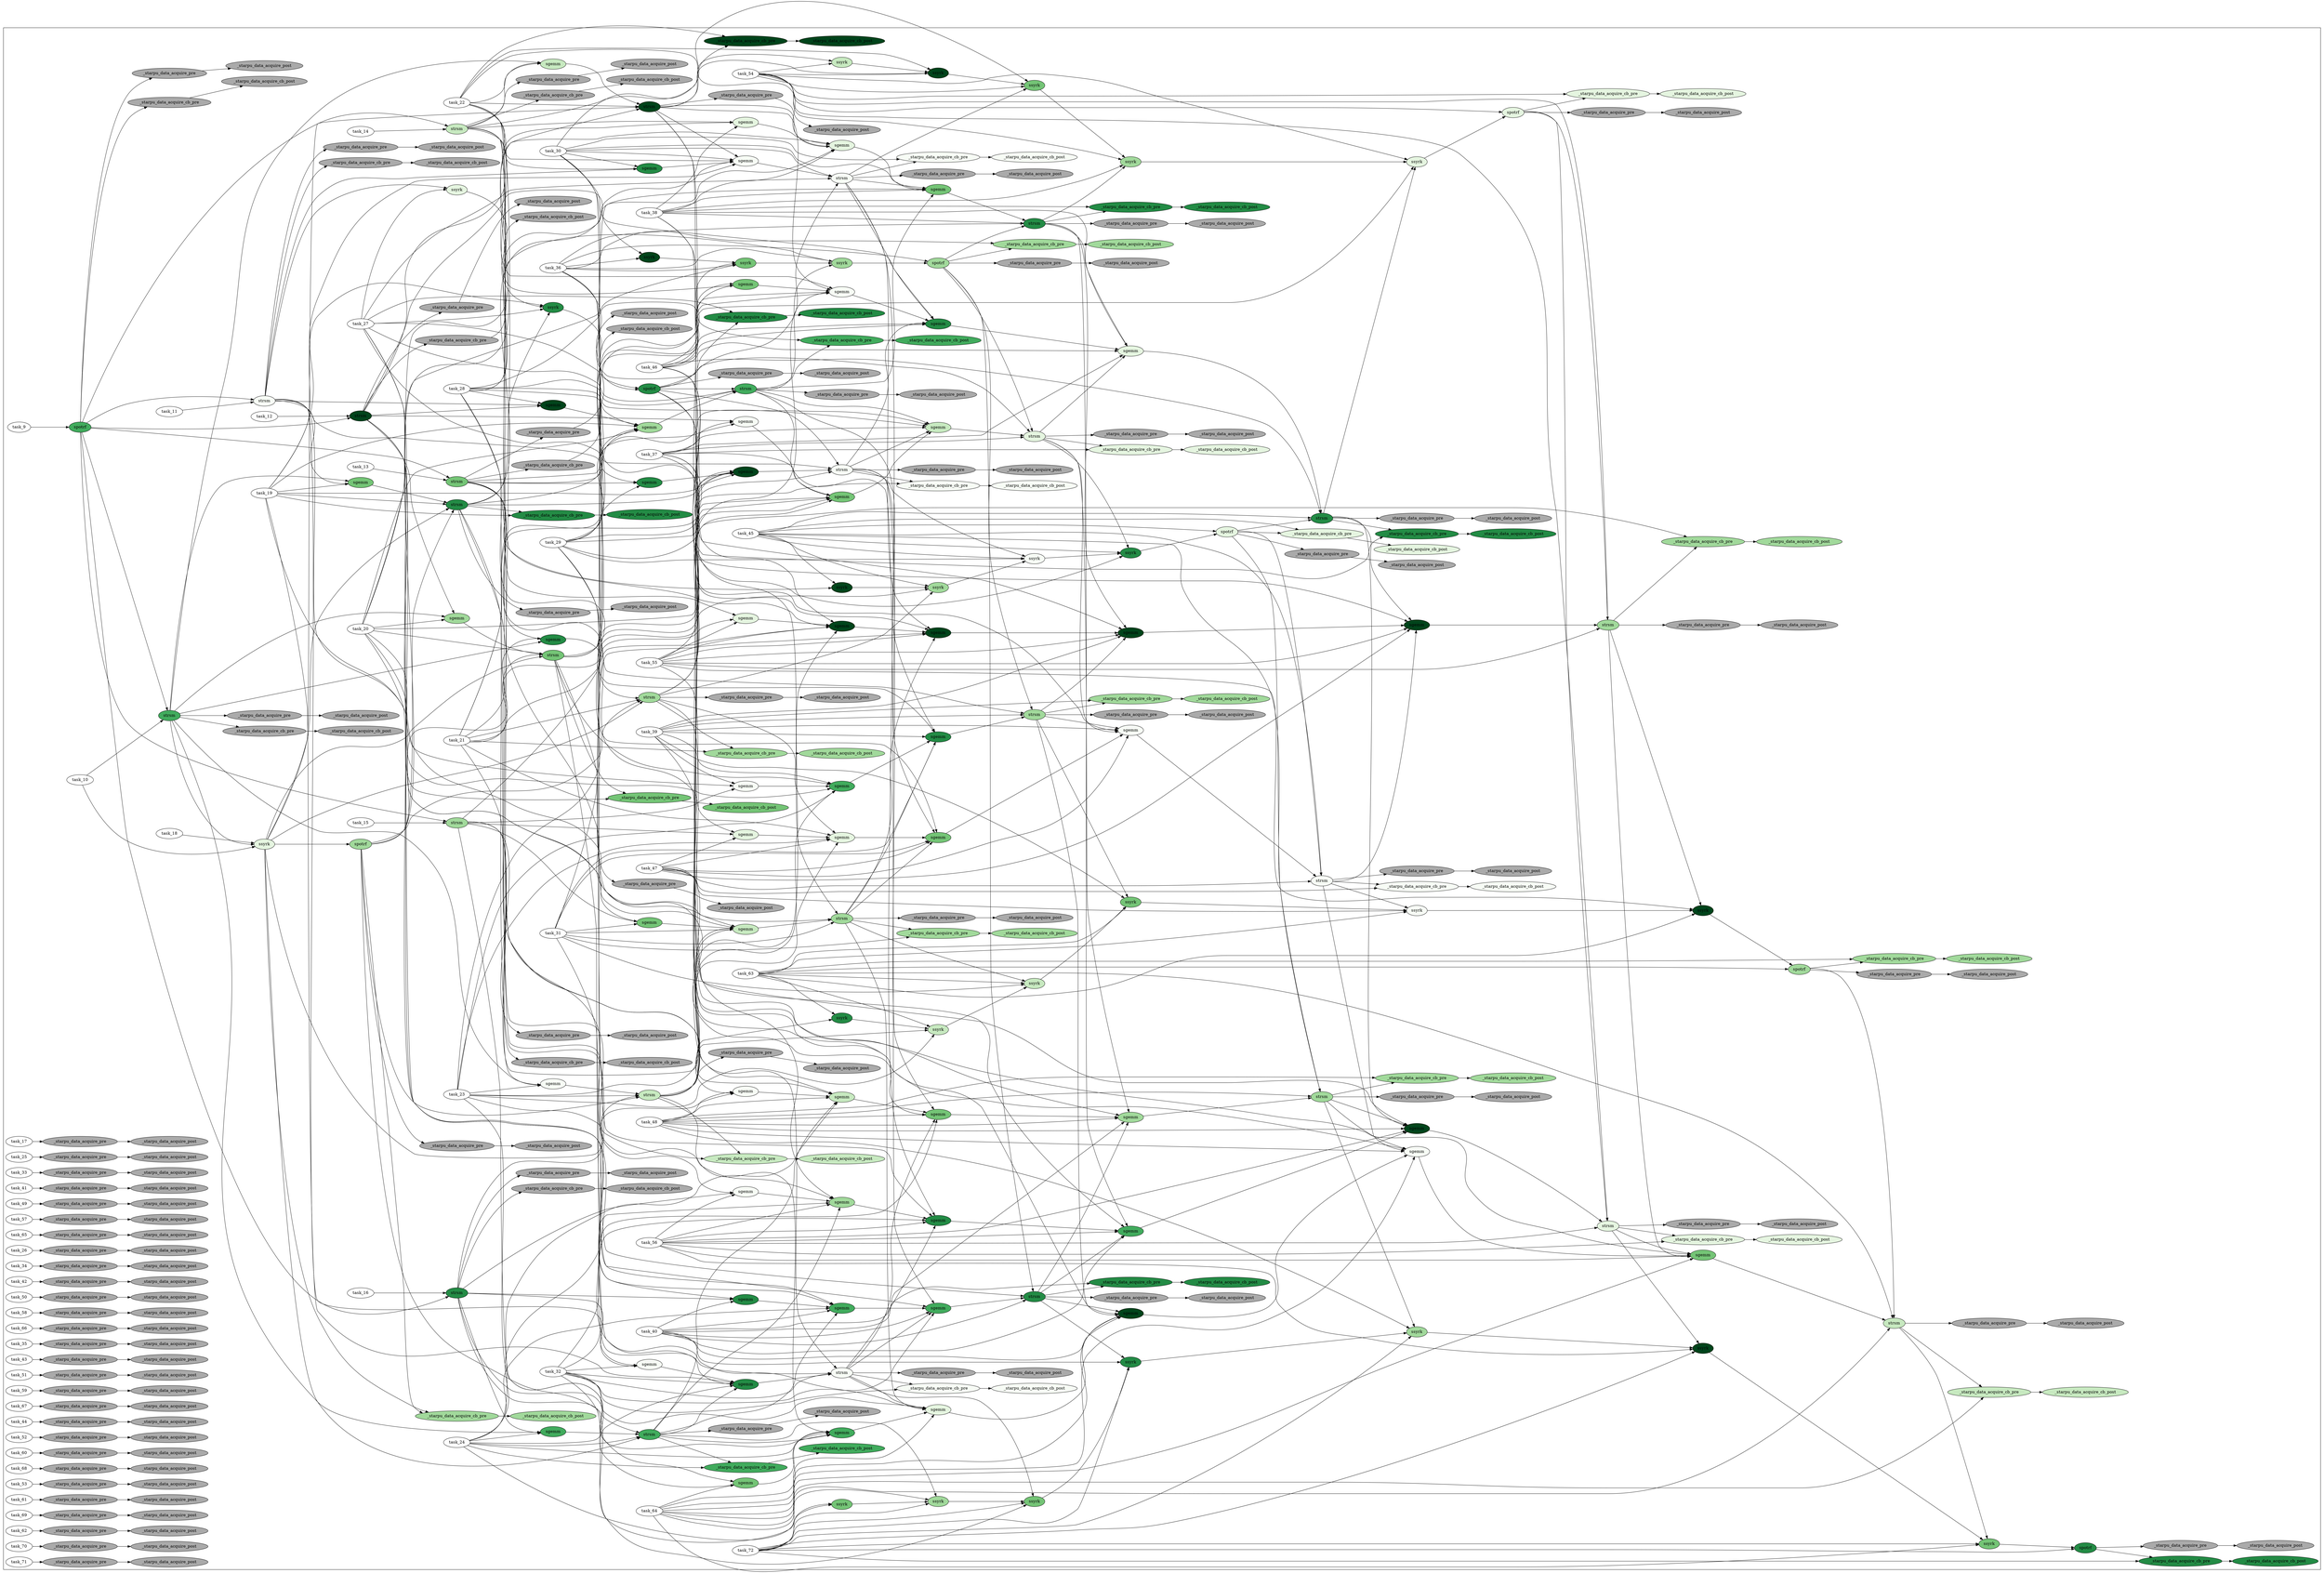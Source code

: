 digraph G {
	color=white
	rankdir=LR;
subgraph cluster_0 {
	color=black;
	 "task_9"->"task_73"
	 "task_73" [ style=filled, label="spotrf", fillcolor="/greens9/6"]
	 "task_73"->"task_74"
	 "task_10"->"task_74"
	 "task_73"->"task_75"
	 "task_11"->"task_75"
	 "task_73"->"task_76"
	 "task_12"->"task_76"
	 "task_73"->"task_77"
	 "task_13"->"task_77"
	 "task_73"->"task_78"
	 "task_14"->"task_78"
	 "task_73"->"task_79"
	 "task_15"->"task_79"
	 "task_73"->"task_80"
	 "task_16"->"task_80"
	 "task_82"->"task_81"
	 "task_73"->"task_82"
	 "task_81" [ style=filled, label="_starpu_data_acquire_cb_post", fillcolor="#aaaaaa"]
	 "task_82" [ style=filled, label="_starpu_data_acquire_cb_pre", fillcolor="#aaaaaa"]
	 "task_74"->"task_83"
	 "task_10"->"task_83"
	 "task_18"->"task_83"
	 "task_75" [ style=filled, label="strsm", fillcolor="/greens9/1"]
	 "task_78" [ style=filled, label="strsm", fillcolor="/greens9/3"]
	 "task_77" [ style=filled, label="strsm", fillcolor="/greens9/5"]
	 "task_76" [ style=filled, label="strsm", fillcolor="/greens9/9"]
	 "task_74" [ style=filled, label="strsm", fillcolor="/greens9/6"]
	 "task_83" [ style=filled, label="ssyrk", fillcolor="/greens9/2"]
	 "task_80" [ style=filled, label="strsm", fillcolor="/greens9/7"]
	 "task_79" [ style=filled, label="strsm", fillcolor="/greens9/4"]
	 "task_74"->"task_84"
	 "task_75"->"task_84"
	 "task_19"->"task_84"
	 "task_74"->"task_85"
	 "task_76"->"task_85"
	 "task_20"->"task_85"
	 "task_74"->"task_86"
	 "task_77"->"task_86"
	 "task_21"->"task_86"
	 "task_74"->"task_87"
	 "task_78"->"task_87"
	 "task_22"->"task_87"
	 "task_74"->"task_88"
	 "task_79"->"task_88"
	 "task_23"->"task_88"
	 "task_74"->"task_89"
	 "task_80"->"task_89"
	 "task_24"->"task_89"
	 "task_91"->"task_90"
	 "task_74"->"task_91"
	 "task_90" [ style=filled, label="_starpu_data_acquire_cb_post", fillcolor="#aaaaaa"]
	 "task_91" [ style=filled, label="_starpu_data_acquire_cb_pre", fillcolor="#aaaaaa"]
	 "task_75"->"task_92"
	 "task_27"->"task_92"
	 "task_75"->"task_93"
	 "task_76"->"task_93"
	 "task_28"->"task_93"
	 "task_75"->"task_94"
	 "task_77"->"task_94"
	 "task_29"->"task_94"
	 "task_75"->"task_95"
	 "task_78"->"task_95"
	 "task_30"->"task_95"
	 "task_75"->"task_96"
	 "task_79"->"task_96"
	 "task_31"->"task_96"
	 "task_75"->"task_97"
	 "task_80"->"task_97"
	 "task_32"->"task_97"
	 "task_99"->"task_98"
	 "task_75"->"task_99"
	 "task_98" [ style=filled, label="_starpu_data_acquire_cb_post", fillcolor="#aaaaaa"]
	 "task_99" [ style=filled, label="_starpu_data_acquire_cb_pre", fillcolor="#aaaaaa"]
	 "task_76"->"task_100"
	 "task_36"->"task_100"
	 "task_76"->"task_101"
	 "task_77"->"task_101"
	 "task_37"->"task_101"
	 "task_76"->"task_102"
	 "task_78"->"task_102"
	 "task_38"->"task_102"
	 "task_76"->"task_103"
	 "task_79"->"task_103"
	 "task_39"->"task_103"
	 "task_76"->"task_104"
	 "task_80"->"task_104"
	 "task_40"->"task_104"
	 "task_106"->"task_105"
	 "task_76"->"task_106"
	 "task_105" [ style=filled, label="_starpu_data_acquire_cb_post", fillcolor="#aaaaaa"]
	 "task_106" [ style=filled, label="_starpu_data_acquire_cb_pre", fillcolor="#aaaaaa"]
	 "task_77"->"task_107"
	 "task_45"->"task_107"
	 "task_77"->"task_108"
	 "task_78"->"task_108"
	 "task_46"->"task_108"
	 "task_77"->"task_109"
	 "task_79"->"task_109"
	 "task_47"->"task_109"
	 "task_77"->"task_110"
	 "task_80"->"task_110"
	 "task_48"->"task_110"
	 "task_112"->"task_111"
	 "task_77"->"task_112"
	 "task_111" [ style=filled, label="_starpu_data_acquire_cb_post", fillcolor="#aaaaaa"]
	 "task_112" [ style=filled, label="_starpu_data_acquire_cb_pre", fillcolor="#aaaaaa"]
	 "task_78"->"task_113"
	 "task_54"->"task_113"
	 "task_78"->"task_114"
	 "task_79"->"task_114"
	 "task_55"->"task_114"
	 "task_78"->"task_115"
	 "task_80"->"task_115"
	 "task_56"->"task_115"
	 "task_117"->"task_116"
	 "task_78"->"task_117"
	 "task_116" [ style=filled, label="_starpu_data_acquire_cb_post", fillcolor="#aaaaaa"]
	 "task_117" [ style=filled, label="_starpu_data_acquire_cb_pre", fillcolor="#aaaaaa"]
	 "task_79"->"task_118"
	 "task_63"->"task_118"
	 "task_79"->"task_119"
	 "task_80"->"task_119"
	 "task_64"->"task_119"
	 "task_121"->"task_120"
	 "task_79"->"task_121"
	 "task_120" [ style=filled, label="_starpu_data_acquire_cb_post", fillcolor="#aaaaaa"]
	 "task_121" [ style=filled, label="_starpu_data_acquire_cb_pre", fillcolor="#aaaaaa"]
	 "task_80"->"task_122"
	 "task_72"->"task_122"
	 "task_124"->"task_123"
	 "task_80"->"task_124"
	 "task_123" [ style=filled, label="_starpu_data_acquire_cb_post", fillcolor="#aaaaaa"]
	 "task_124" [ style=filled, label="_starpu_data_acquire_cb_pre", fillcolor="#aaaaaa"]
	 "task_83"->"task_125"
	 "task_125"->"task_126"
	 "task_83"->"task_126"
	 "task_84"->"task_126"
	 "task_19"->"task_126"
	 "task_125"->"task_127"
	 "task_83"->"task_127"
	 "task_85"->"task_127"
	 "task_20"->"task_127"
	 "task_125"->"task_128"
	 "task_83"->"task_128"
	 "task_86"->"task_128"
	 "task_21"->"task_128"
	 "task_125"->"task_129"
	 "task_83"->"task_129"
	 "task_87"->"task_129"
	 "task_22"->"task_129"
	 "task_125"->"task_130"
	 "task_83"->"task_130"
	 "task_88"->"task_130"
	 "task_23"->"task_130"
	 "task_125"->"task_131"
	 "task_83"->"task_131"
	 "task_89"->"task_131"
	 "task_24"->"task_131"
	 "task_133"->"task_132"
	 "task_125"->"task_133"
	 "task_83"->"task_133"
	 "task_126"->"task_134"
	 "task_19"->"task_134"
	 "task_92"->"task_134"
	 "task_27"->"task_134"
	 "task_126"->"task_135"
	 "task_19"->"task_135"
	 "task_127"->"task_135"
	 "task_20"->"task_135"
	 "task_93"->"task_135"
	 "task_28"->"task_135"
	 "task_126"->"task_136"
	 "task_19"->"task_136"
	 "task_128"->"task_136"
	 "task_21"->"task_136"
	 "task_94"->"task_136"
	 "task_29"->"task_136"
	 "task_126"->"task_137"
	 "task_19"->"task_137"
	 "task_129"->"task_137"
	 "task_22"->"task_137"
	 "task_95"->"task_137"
	 "task_30"->"task_137"
	 "task_126"->"task_138"
	 "task_19"->"task_138"
	 "task_130"->"task_138"
	 "task_23"->"task_138"
	 "task_96"->"task_138"
	 "task_31"->"task_138"
	 "task_126"->"task_139"
	 "task_19"->"task_139"
	 "task_131"->"task_139"
	 "task_24"->"task_139"
	 "task_97"->"task_139"
	 "task_32"->"task_139"
	 "task_141"->"task_140"
	 "task_126"->"task_141"
	 "task_19"->"task_141"
	 "task_127"->"task_142"
	 "task_20"->"task_142"
	 "task_100"->"task_142"
	 "task_36"->"task_142"
	 "task_127"->"task_143"
	 "task_20"->"task_143"
	 "task_128"->"task_143"
	 "task_21"->"task_143"
	 "task_101"->"task_143"
	 "task_37"->"task_143"
	 "task_127"->"task_144"
	 "task_20"->"task_144"
	 "task_129"->"task_144"
	 "task_22"->"task_144"
	 "task_102"->"task_144"
	 "task_38"->"task_144"
	 "task_127"->"task_145"
	 "task_20"->"task_145"
	 "task_130"->"task_145"
	 "task_23"->"task_145"
	 "task_103"->"task_145"
	 "task_39"->"task_145"
	 "task_127"->"task_146"
	 "task_20"->"task_146"
	 "task_131"->"task_146"
	 "task_24"->"task_146"
	 "task_104"->"task_146"
	 "task_40"->"task_146"
	 "task_148"->"task_147"
	 "task_127"->"task_148"
	 "task_20"->"task_148"
	 "task_128"->"task_149"
	 "task_21"->"task_149"
	 "task_107"->"task_149"
	 "task_45"->"task_149"
	 "task_128"->"task_150"
	 "task_21"->"task_150"
	 "task_129"->"task_150"
	 "task_22"->"task_150"
	 "task_108"->"task_150"
	 "task_46"->"task_150"
	 "task_128"->"task_151"
	 "task_21"->"task_151"
	 "task_130"->"task_151"
	 "task_23"->"task_151"
	 "task_109"->"task_151"
	 "task_47"->"task_151"
	 "task_128"->"task_152"
	 "task_21"->"task_152"
	 "task_131"->"task_152"
	 "task_24"->"task_152"
	 "task_110"->"task_152"
	 "task_48"->"task_152"
	 "task_154"->"task_153"
	 "task_128"->"task_154"
	 "task_21"->"task_154"
	 "task_129"->"task_155"
	 "task_22"->"task_155"
	 "task_113"->"task_155"
	 "task_54"->"task_155"
	 "task_129"->"task_156"
	 "task_22"->"task_156"
	 "task_130"->"task_156"
	 "task_23"->"task_156"
	 "task_114"->"task_156"
	 "task_55"->"task_156"
	 "task_129"->"task_157"
	 "task_22"->"task_157"
	 "task_131"->"task_157"
	 "task_24"->"task_157"
	 "task_115"->"task_157"
	 "task_56"->"task_157"
	 "task_159"->"task_158"
	 "task_129"->"task_159"
	 "task_22"->"task_159"
	 "task_130"->"task_160"
	 "task_23"->"task_160"
	 "task_118"->"task_160"
	 "task_63"->"task_160"
	 "task_130"->"task_161"
	 "task_23"->"task_161"
	 "task_131"->"task_161"
	 "task_24"->"task_161"
	 "task_119"->"task_161"
	 "task_64"->"task_161"
	 "task_163"->"task_162"
	 "task_130"->"task_163"
	 "task_23"->"task_163"
	 "task_131"->"task_164"
	 "task_24"->"task_164"
	 "task_122"->"task_164"
	 "task_72"->"task_164"
	 "task_166"->"task_165"
	 "task_131"->"task_166"
	 "task_24"->"task_166"
	 "task_134"->"task_167"
	 "task_27"->"task_167"
	 "task_167"->"task_168"
	 "task_27"->"task_168"
	 "task_135"->"task_168"
	 "task_28"->"task_168"
	 "task_167"->"task_169"
	 "task_27"->"task_169"
	 "task_136"->"task_169"
	 "task_29"->"task_169"
	 "task_167"->"task_170"
	 "task_27"->"task_170"
	 "task_137"->"task_170"
	 "task_30"->"task_170"
	 "task_167"->"task_171"
	 "task_27"->"task_171"
	 "task_138"->"task_171"
	 "task_31"->"task_171"
	 "task_167"->"task_172"
	 "task_27"->"task_172"
	 "task_139"->"task_172"
	 "task_32"->"task_172"
	 "task_174"->"task_173"
	 "task_167"->"task_174"
	 "task_27"->"task_174"
	 "task_168"->"task_175"
	 "task_28"->"task_175"
	 "task_142"->"task_175"
	 "task_36"->"task_175"
	 "task_168"->"task_176"
	 "task_28"->"task_176"
	 "task_169"->"task_176"
	 "task_29"->"task_176"
	 "task_143"->"task_176"
	 "task_37"->"task_176"
	 "task_168"->"task_177"
	 "task_28"->"task_177"
	 "task_170"->"task_177"
	 "task_30"->"task_177"
	 "task_144"->"task_177"
	 "task_38"->"task_177"
	 "task_168"->"task_178"
	 "task_28"->"task_178"
	 "task_171"->"task_178"
	 "task_31"->"task_178"
	 "task_145"->"task_178"
	 "task_39"->"task_178"
	 "task_168"->"task_179"
	 "task_28"->"task_179"
	 "task_172"->"task_179"
	 "task_32"->"task_179"
	 "task_146"->"task_179"
	 "task_40"->"task_179"
	 "task_181"->"task_180"
	 "task_168"->"task_181"
	 "task_28"->"task_181"
	 "task_169"->"task_182"
	 "task_29"->"task_182"
	 "task_149"->"task_182"
	 "task_45"->"task_182"
	 "task_169"->"task_183"
	 "task_29"->"task_183"
	 "task_170"->"task_183"
	 "task_30"->"task_183"
	 "task_150"->"task_183"
	 "task_46"->"task_183"
	 "task_169"->"task_184"
	 "task_29"->"task_184"
	 "task_171"->"task_184"
	 "task_31"->"task_184"
	 "task_151"->"task_184"
	 "task_47"->"task_184"
	 "task_169"->"task_185"
	 "task_29"->"task_185"
	 "task_172"->"task_185"
	 "task_32"->"task_185"
	 "task_152"->"task_185"
	 "task_48"->"task_185"
	 "task_187"->"task_186"
	 "task_169"->"task_187"
	 "task_29"->"task_187"
	 "task_170"->"task_188"
	 "task_30"->"task_188"
	 "task_155"->"task_188"
	 "task_54"->"task_188"
	 "task_170"->"task_189"
	 "task_30"->"task_189"
	 "task_171"->"task_189"
	 "task_31"->"task_189"
	 "task_156"->"task_189"
	 "task_55"->"task_189"
	 "task_170"->"task_190"
	 "task_30"->"task_190"
	 "task_172"->"task_190"
	 "task_32"->"task_190"
	 "task_157"->"task_190"
	 "task_56"->"task_190"
	 "task_192"->"task_191"
	 "task_170"->"task_192"
	 "task_30"->"task_192"
	 "task_171"->"task_193"
	 "task_31"->"task_193"
	 "task_160"->"task_193"
	 "task_63"->"task_193"
	 "task_171"->"task_194"
	 "task_31"->"task_194"
	 "task_172"->"task_194"
	 "task_32"->"task_194"
	 "task_161"->"task_194"
	 "task_64"->"task_194"
	 "task_196"->"task_195"
	 "task_171"->"task_196"
	 "task_31"->"task_196"
	 "task_172"->"task_197"
	 "task_32"->"task_197"
	 "task_164"->"task_197"
	 "task_72"->"task_197"
	 "task_199"->"task_198"
	 "task_172"->"task_199"
	 "task_32"->"task_199"
	 "task_175"->"task_200"
	 "task_36"->"task_200"
	 "task_200"->"task_201"
	 "task_36"->"task_201"
	 "task_176"->"task_201"
	 "task_37"->"task_201"
	 "task_200"->"task_202"
	 "task_36"->"task_202"
	 "task_177"->"task_202"
	 "task_38"->"task_202"
	 "task_200"->"task_203"
	 "task_36"->"task_203"
	 "task_178"->"task_203"
	 "task_39"->"task_203"
	 "task_200"->"task_204"
	 "task_36"->"task_204"
	 "task_179"->"task_204"
	 "task_40"->"task_204"
	 "task_206"->"task_205"
	 "task_200"->"task_206"
	 "task_36"->"task_206"
	 "task_201"->"task_207"
	 "task_37"->"task_207"
	 "task_182"->"task_207"
	 "task_45"->"task_207"
	 "task_201"->"task_208"
	 "task_37"->"task_208"
	 "task_202"->"task_208"
	 "task_38"->"task_208"
	 "task_183"->"task_208"
	 "task_46"->"task_208"
	 "task_201"->"task_209"
	 "task_37"->"task_209"
	 "task_203"->"task_209"
	 "task_39"->"task_209"
	 "task_184"->"task_209"
	 "task_47"->"task_209"
	 "task_201"->"task_210"
	 "task_37"->"task_210"
	 "task_204"->"task_210"
	 "task_40"->"task_210"
	 "task_185"->"task_210"
	 "task_48"->"task_210"
	 "task_212"->"task_211"
	 "task_201"->"task_212"
	 "task_37"->"task_212"
	 "task_202"->"task_213"
	 "task_38"->"task_213"
	 "task_188"->"task_213"
	 "task_54"->"task_213"
	 "task_202"->"task_214"
	 "task_38"->"task_214"
	 "task_203"->"task_214"
	 "task_39"->"task_214"
	 "task_189"->"task_214"
	 "task_55"->"task_214"
	 "task_202"->"task_215"
	 "task_38"->"task_215"
	 "task_204"->"task_215"
	 "task_40"->"task_215"
	 "task_190"->"task_215"
	 "task_56"->"task_215"
	 "task_217"->"task_216"
	 "task_202"->"task_217"
	 "task_38"->"task_217"
	 "task_203"->"task_218"
	 "task_39"->"task_218"
	 "task_193"->"task_218"
	 "task_63"->"task_218"
	 "task_203"->"task_219"
	 "task_39"->"task_219"
	 "task_204"->"task_219"
	 "task_40"->"task_219"
	 "task_194"->"task_219"
	 "task_64"->"task_219"
	 "task_221"->"task_220"
	 "task_203"->"task_221"
	 "task_39"->"task_221"
	 "task_204"->"task_222"
	 "task_40"->"task_222"
	 "task_197"->"task_222"
	 "task_72"->"task_222"
	 "task_224"->"task_223"
	 "task_204"->"task_224"
	 "task_40"->"task_224"
	 "task_207"->"task_225"
	 "task_45"->"task_225"
	 "task_225"->"task_226"
	 "task_45"->"task_226"
	 "task_208"->"task_226"
	 "task_46"->"task_226"
	 "task_225"->"task_227"
	 "task_45"->"task_227"
	 "task_209"->"task_227"
	 "task_47"->"task_227"
	 "task_225"->"task_228"
	 "task_45"->"task_228"
	 "task_210"->"task_228"
	 "task_48"->"task_228"
	 "task_230"->"task_229"
	 "task_225"->"task_230"
	 "task_45"->"task_230"
	 "task_226"->"task_231"
	 "task_46"->"task_231"
	 "task_213"->"task_231"
	 "task_54"->"task_231"
	 "task_226"->"task_232"
	 "task_46"->"task_232"
	 "task_227"->"task_232"
	 "task_47"->"task_232"
	 "task_214"->"task_232"
	 "task_55"->"task_232"
	 "task_226"->"task_233"
	 "task_46"->"task_233"
	 "task_228"->"task_233"
	 "task_48"->"task_233"
	 "task_215"->"task_233"
	 "task_56"->"task_233"
	 "task_235"->"task_234"
	 "task_226"->"task_235"
	 "task_46"->"task_235"
	 "task_227"->"task_236"
	 "task_47"->"task_236"
	 "task_218"->"task_236"
	 "task_63"->"task_236"
	 "task_227"->"task_237"
	 "task_47"->"task_237"
	 "task_228"->"task_237"
	 "task_48"->"task_237"
	 "task_219"->"task_237"
	 "task_64"->"task_237"
	 "task_239"->"task_238"
	 "task_227"->"task_239"
	 "task_47"->"task_239"
	 "task_228"->"task_240"
	 "task_48"->"task_240"
	 "task_222"->"task_240"
	 "task_72"->"task_240"
	 "task_242"->"task_241"
	 "task_228"->"task_242"
	 "task_48"->"task_242"
	 "task_231"->"task_243"
	 "task_54"->"task_243"
	 "task_243"->"task_244"
	 "task_54"->"task_244"
	 "task_232"->"task_244"
	 "task_55"->"task_244"
	 "task_243"->"task_245"
	 "task_54"->"task_245"
	 "task_233"->"task_245"
	 "task_56"->"task_245"
	 "task_247"->"task_246"
	 "task_243"->"task_247"
	 "task_54"->"task_247"
	 "task_244"->"task_248"
	 "task_55"->"task_248"
	 "task_236"->"task_248"
	 "task_63"->"task_248"
	 "task_244"->"task_249"
	 "task_55"->"task_249"
	 "task_245"->"task_249"
	 "task_56"->"task_249"
	 "task_237"->"task_249"
	 "task_64"->"task_249"
	 "task_251"->"task_250"
	 "task_244"->"task_251"
	 "task_55"->"task_251"
	 "task_245"->"task_252"
	 "task_56"->"task_252"
	 "task_240"->"task_252"
	 "task_72"->"task_252"
	 "task_254"->"task_253"
	 "task_245"->"task_254"
	 "task_56"->"task_254"
	 "task_248"->"task_255"
	 "task_63"->"task_255"
	 "task_255"->"task_256"
	 "task_63"->"task_256"
	 "task_249"->"task_256"
	 "task_64"->"task_256"
	 "task_258"->"task_257"
	 "task_255"->"task_258"
	 "task_63"->"task_258"
	 "task_256"->"task_259"
	 "task_64"->"task_259"
	 "task_252"->"task_259"
	 "task_72"->"task_259"
	 "task_261"->"task_260"
	 "task_256"->"task_261"
	 "task_64"->"task_261"
	 "task_259"->"task_262"
	 "task_72"->"task_262"
	 "task_264"->"task_263"
	 "task_262"->"task_264"
	 "task_72"->"task_264"
	 "task_85" [ style=filled, label="sgemm", fillcolor="/greens9/4"]
	 "task_92" [ style=filled, label="ssyrk", fillcolor="/greens9/2"]
	 "task_86" [ style=filled, label="sgemm", fillcolor="/greens9/7"]
	 "task_87" [ style=filled, label="sgemm", fillcolor="/greens9/3"]
	 "task_88" [ style=filled, label="sgemm", fillcolor="/greens9/1"]
	 "task_84" [ style=filled, label="sgemm", fillcolor="/greens9/5"]
	 "task_94" [ style=filled, label="sgemm", fillcolor="/greens9/7"]
	 "task_103" [ style=filled, label="sgemm", fillcolor="/greens9/1"]
	 "task_122" [ style=filled, label="ssyrk", fillcolor="/greens9/5"]
	 "task_96" [ style=filled, label="sgemm", fillcolor="/greens9/5"]
	 "task_115" [ style=filled, label="sgemm", fillcolor="/greens9/1"]
	 "task_93" [ style=filled, label="sgemm", fillcolor="/greens9/9"]
	 "task_102" [ style=filled, label="sgemm", fillcolor="/greens9/2"]
	 "task_114" [ style=filled, label="sgemm", fillcolor="/greens9/2"]
	 "task_118" [ style=filled, label="ssyrk", fillcolor="/greens9/7"]
	 "task_97" [ style=filled, label="sgemm", fillcolor="/greens9/1"]
	 "task_100" [ style=filled, label="ssyrk", fillcolor="/greens9/9"]
	 "task_104" [ style=filled, label="sgemm", fillcolor="/greens9/7"]
	 "task_108" [ style=filled, label="sgemm", fillcolor="/greens9/5"]
	 "task_110" [ style=filled, label="sgemm", fillcolor="/greens9/1"]
	 "task_107" [ style=filled, label="ssyrk", fillcolor="/greens9/9"]
	 "task_119" [ style=filled, label="sgemm", fillcolor="/greens9/5"]
	 "task_101" [ style=filled, label="sgemm", fillcolor="/greens9/1"]
	 "task_113" [ style=filled, label="ssyrk", fillcolor="/greens9/3"]
	 "task_95" [ style=filled, label="sgemm", fillcolor="/greens9/7"]
	 "task_132" [ style=filled, label="_starpu_data_acquire_cb_post", fillcolor="/greens9/4"]
	 "task_89" [ style=filled, label="sgemm", fillcolor="/greens9/6"]
	 "task_133" [ style=filled, label="_starpu_data_acquire_cb_pre", fillcolor="/greens9/4"]
	 "task_125" [ style=filled, label="spotrf", fillcolor="/greens9/4"]
	 "task_153" [ style=filled, label="_starpu_data_acquire_cb_post", fillcolor="/greens9/4"]
	 "task_162" [ style=filled, label="_starpu_data_acquire_cb_post", fillcolor="/greens9/3"]
	 "task_154" [ style=filled, label="_starpu_data_acquire_cb_pre", fillcolor="/greens9/4"]
	 "task_128" [ style=filled, label="strsm", fillcolor="/greens9/4"]
	 "task_158" [ style=filled, label="_starpu_data_acquire_cb_post", fillcolor="/greens9/9"]
	 "task_163" [ style=filled, label="_starpu_data_acquire_cb_pre", fillcolor="/greens9/3"]
	 "task_130" [ style=filled, label="strsm", fillcolor="/greens9/3"]
	 "task_159" [ style=filled, label="_starpu_data_acquire_cb_pre", fillcolor="/greens9/9"]
	 "task_129" [ style=filled, label="strsm", fillcolor="/greens9/9"]
	 "task_109" [ style=filled, label="sgemm", fillcolor="/greens9/2"]
	 "task_155" [ style=filled, label="ssyrk", fillcolor="/greens9/9"]
	 "task_147" [ style=filled, label="_starpu_data_acquire_cb_post", fillcolor="/greens9/5"]
	 "task_148" [ style=filled, label="_starpu_data_acquire_cb_pre", fillcolor="/greens9/5"]
	 "task_127" [ style=filled, label="strsm", fillcolor="/greens9/5"]
	 "task_149" [ style=filled, label="ssyrk", fillcolor="/greens9/4"]
	 "task_165" [ style=filled, label="_starpu_data_acquire_cb_post", fillcolor="/greens9/6"]
	 "task_166" [ style=filled, label="_starpu_data_acquire_cb_pre", fillcolor="/greens9/6"]
	 "task_131" [ style=filled, label="strsm", fillcolor="/greens9/6"]
	 "task_160" [ style=filled, label="ssyrk", fillcolor="/greens9/3"]
	 "task_142" [ style=filled, label="ssyrk", fillcolor="/greens9/5"]
	 "task_164" [ style=filled, label="ssyrk", fillcolor="/greens9/4"]
	 "task_146" [ style=filled, label="sgemm", fillcolor="/greens9/6"]
	 "task_140" [ style=filled, label="_starpu_data_acquire_cb_post", fillcolor="/greens9/7"]
	 "task_141" [ style=filled, label="_starpu_data_acquire_cb_pre", fillcolor="/greens9/7"]
	 "task_126" [ style=filled, label="strsm", fillcolor="/greens9/7"]
	 "task_134" [ style=filled, label="ssyrk", fillcolor="/greens9/7"]
	 "task_151" [ style=filled, label="sgemm", fillcolor="/greens9/2"]
	 "task_157" [ style=filled, label="sgemm", fillcolor="/greens9/4"]
	 "task_156" [ style=filled, label="sgemm", fillcolor="/greens9/9"]
	 "task_150" [ style=filled, label="sgemm", fillcolor="/greens9/1"]
	 "task_161" [ style=filled, label="sgemm", fillcolor="/greens9/6"]
	 "task_152" [ style=filled, label="sgemm", fillcolor="/greens9/3"]
	 "task_173" [ style=filled, label="_starpu_data_acquire_cb_post", fillcolor="/greens9/7"]
	 "task_137" [ style=filled, label="sgemm", fillcolor="/greens9/1"]
	 "task_174" [ style=filled, label="_starpu_data_acquire_cb_pre", fillcolor="/greens9/7"]
	 "task_167" [ style=filled, label="spotrf", fillcolor="/greens9/7"]
	 "task_143" [ style=filled, label="sgemm", fillcolor="/greens9/5"]
	 "task_191" [ style=filled, label="_starpu_data_acquire_cb_post", fillcolor="/greens9/1"]
	 "task_192" [ style=filled, label="_starpu_data_acquire_cb_pre", fillcolor="/greens9/1"]
	 "task_170" [ style=filled, label="strsm", fillcolor="/greens9/1"]
	 "task_139" [ style=filled, label="sgemm", fillcolor="/greens9/7"]
	 "task_188" [ style=filled, label="ssyrk", fillcolor="/greens9/5"]
	 "task_198" [ style=filled, label="_starpu_data_acquire_cb_post", fillcolor="/greens9/1"]
	 "task_199" [ style=filled, label="_starpu_data_acquire_cb_pre", fillcolor="/greens9/1"]
	 "task_172" [ style=filled, label="strsm", fillcolor="/greens9/1"]
	 "task_136" [ style=filled, label="sgemm", fillcolor="/greens9/9"]
	 "task_145" [ style=filled, label="sgemm", fillcolor="/greens9/6"]
	 "task_144" [ style=filled, label="sgemm", fillcolor="/greens9/2"]
	 "task_135" [ style=filled, label="sgemm", fillcolor="/greens9/4"]
	 "task_138" [ style=filled, label="sgemm", fillcolor="/greens9/3"]
	 "task_195" [ style=filled, label="_starpu_data_acquire_cb_post", fillcolor="/greens9/4"]
	 "task_196" [ style=filled, label="_starpu_data_acquire_cb_pre", fillcolor="/greens9/4"]
	 "task_171" [ style=filled, label="strsm", fillcolor="/greens9/4"]
	 "task_190" [ style=filled, label="sgemm", fillcolor="/greens9/7"]
	 "task_197" [ style=filled, label="ssyrk", fillcolor="/greens9/5"]
	 "task_180" [ style=filled, label="_starpu_data_acquire_cb_post", fillcolor="/greens9/6"]
	 "task_181" [ style=filled, label="_starpu_data_acquire_cb_pre", fillcolor="/greens9/6"]
	 "task_168" [ style=filled, label="strsm", fillcolor="/greens9/6"]
	 "task_186" [ style=filled, label="_starpu_data_acquire_cb_post", fillcolor="/greens9/1"]
	 "task_187" [ style=filled, label="_starpu_data_acquire_cb_pre", fillcolor="/greens9/1"]
	 "task_169" [ style=filled, label="strsm", fillcolor="/greens9/1"]
	 "task_193" [ style=filled, label="ssyrk", fillcolor="/greens9/3"]
	 "task_178" [ style=filled, label="sgemm", fillcolor="/greens9/7"]
	 "task_177" [ style=filled, label="sgemm", fillcolor="/greens9/5"]
	 "task_175" [ style=filled, label="ssyrk", fillcolor="/greens9/4"]
	 "task_184" [ style=filled, label="sgemm", fillcolor="/greens9/5"]
	 "task_182" [ style=filled, label="ssyrk", fillcolor="/greens9/1"]
	 "task_183" [ style=filled, label="sgemm", fillcolor="/greens9/7"]
	 "task_194" [ style=filled, label="sgemm", fillcolor="/greens9/2"]
	 "task_176" [ style=filled, label="sgemm", fillcolor="/greens9/3"]
	 "task_205" [ style=filled, label="_starpu_data_acquire_cb_post", fillcolor="/greens9/4"]
	 "task_206" [ style=filled, label="_starpu_data_acquire_cb_pre", fillcolor="/greens9/4"]
	 "task_200" [ style=filled, label="spotrf", fillcolor="/greens9/4"]
	 "task_189" [ style=filled, label="sgemm", fillcolor="/greens9/9"]
	 "task_185" [ style=filled, label="sgemm", fillcolor="/greens9/5"]
	 "task_220" [ style=filled, label="_starpu_data_acquire_cb_post", fillcolor="/greens9/4"]
	 "task_221" [ style=filled, label="_starpu_data_acquire_cb_pre", fillcolor="/greens9/4"]
	 "task_203" [ style=filled, label="strsm", fillcolor="/greens9/4"]
	 "task_216" [ style=filled, label="_starpu_data_acquire_cb_post", fillcolor="/greens9/7"]
	 "task_217" [ style=filled, label="_starpu_data_acquire_cb_pre", fillcolor="/greens9/7"]
	 "task_202" [ style=filled, label="strsm", fillcolor="/greens9/7"]
	 "task_211" [ style=filled, label="_starpu_data_acquire_cb_post", fillcolor="/greens9/2"]
	 "task_212" [ style=filled, label="_starpu_data_acquire_cb_pre", fillcolor="/greens9/2"]
	 "task_201" [ style=filled, label="strsm", fillcolor="/greens9/2"]
	 "task_208" [ style=filled, label="sgemm", fillcolor="/greens9/2"]
	 "task_207" [ style=filled, label="ssyrk", fillcolor="/greens9/7"]
	 "task_218" [ style=filled, label="ssyrk", fillcolor="/greens9/5"]
	 "task_213" [ style=filled, label="ssyrk", fillcolor="/greens9/4"]
	 "task_209" [ style=filled, label="sgemm", fillcolor="/greens9/1"]
	 "task_229" [ style=filled, label="_starpu_data_acquire_cb_post", fillcolor="/greens9/2"]
	 "task_230" [ style=filled, label="_starpu_data_acquire_cb_pre", fillcolor="/greens9/2"]
	 "task_225" [ style=filled, label="spotrf", fillcolor="/greens9/2"]
	 "task_234" [ style=filled, label="_starpu_data_acquire_cb_post", fillcolor="/greens9/7"]
	 "task_235" [ style=filled, label="_starpu_data_acquire_cb_pre", fillcolor="/greens9/7"]
	 "task_226" [ style=filled, label="strsm", fillcolor="/greens9/7"]
	 "task_179" [ style=filled, label="sgemm", fillcolor="/greens9/6"]
	 "task_223" [ style=filled, label="_starpu_data_acquire_cb_post", fillcolor="/greens9/7"]
	 "task_224" [ style=filled, label="_starpu_data_acquire_cb_pre", fillcolor="/greens9/7"]
	 "task_204" [ style=filled, label="strsm", fillcolor="/greens9/7"]
	 "task_231" [ style=filled, label="ssyrk", fillcolor="/greens9/2"]
	 "task_238" [ style=filled, label="_starpu_data_acquire_cb_post", fillcolor="/greens9/1"]
	 "task_239" [ style=filled, label="_starpu_data_acquire_cb_pre", fillcolor="/greens9/1"]
	 "task_227" [ style=filled, label="strsm", fillcolor="/greens9/1"]
	 "task_214" [ style=filled, label="sgemm", fillcolor="/greens9/9"]
	 "task_210" [ style=filled, label="sgemm", fillcolor="/greens9/4"]
	 "task_232" [ style=filled, label="sgemm", fillcolor="/greens9/9"]
	 "task_241" [ style=filled, label="_starpu_data_acquire_cb_post", fillcolor="/greens9/4"]
	 "task_242" [ style=filled, label="_starpu_data_acquire_cb_pre", fillcolor="/greens9/4"]
	 "task_228" [ style=filled, label="strsm", fillcolor="/greens9/4"]
	 "task_222" [ style=filled, label="ssyrk", fillcolor="/greens9/7"]
	 "task_236" [ style=filled, label="ssyrk", fillcolor="/greens9/1"]
	 "task_219" [ style=filled, label="sgemm", fillcolor="/greens9/9"]
	 "task_240" [ style=filled, label="ssyrk", fillcolor="/greens9/4"]
	 "task_215" [ style=filled, label="sgemm", fillcolor="/greens9/6"]
	 "task_246" [ style=filled, label="_starpu_data_acquire_cb_post", fillcolor="/greens9/2"]
	 "task_247" [ style=filled, label="_starpu_data_acquire_cb_pre", fillcolor="/greens9/2"]
	 "task_243" [ style=filled, label="spotrf", fillcolor="/greens9/2"]
	 "task_237" [ style=filled, label="sgemm", fillcolor="/greens9/1"]
	 "task_233" [ style=filled, label="sgemm", fillcolor="/greens9/9"]
	 "task_253" [ style=filled, label="_starpu_data_acquire_cb_post", fillcolor="/greens9/2"]
	 "task_254" [ style=filled, label="_starpu_data_acquire_cb_pre", fillcolor="/greens9/2"]
	 "task_245" [ style=filled, label="strsm", fillcolor="/greens9/2"]
	 "task_252" [ style=filled, label="ssyrk", fillcolor="/greens9/9"]
	 "task_250" [ style=filled, label="_starpu_data_acquire_cb_post", fillcolor="/greens9/4"]
	 "task_251" [ style=filled, label="_starpu_data_acquire_cb_pre", fillcolor="/greens9/4"]
	 "task_244" [ style=filled, label="strsm", fillcolor="/greens9/4"]
	 "task_248" [ style=filled, label="ssyrk", fillcolor="/greens9/9"]
	 "task_257" [ style=filled, label="_starpu_data_acquire_cb_post", fillcolor="/greens9/4"]
	 "task_258" [ style=filled, label="_starpu_data_acquire_cb_pre", fillcolor="/greens9/4"]
	 "task_255" [ style=filled, label="spotrf", fillcolor="/greens9/4"]
	 "task_249" [ style=filled, label="sgemm", fillcolor="/greens9/5"]
	 "task_260" [ style=filled, label="_starpu_data_acquire_cb_post", fillcolor="/greens9/3"]
	 "task_261" [ style=filled, label="_starpu_data_acquire_cb_pre", fillcolor="/greens9/3"]
	 "task_256" [ style=filled, label="strsm", fillcolor="/greens9/3"]
	 "task_259" [ style=filled, label="ssyrk", fillcolor="/greens9/5"]
	 "task_263" [ style=filled, label="_starpu_data_acquire_cb_post", fillcolor="/greens9/7"]
	 "task_264" [ style=filled, label="_starpu_data_acquire_cb_pre", fillcolor="/greens9/7"]
	 "task_262" [ style=filled, label="spotrf", fillcolor="/greens9/7"]
	 "task_266"->"task_265"
	 "task_73"->"task_266"
	 "task_266" [ style=filled, label="_starpu_data_acquire_pre", fillcolor="#aaaaaa"]
	 "task_265" [ style=filled, label="_starpu_data_acquire_post", fillcolor="#aaaaaa"]
	 "task_268"->"task_267"
	 "task_17"->"task_268"
	 "task_268" [ style=filled, label="_starpu_data_acquire_pre", fillcolor="#aaaaaa"]
	 "task_267" [ style=filled, label="_starpu_data_acquire_post", fillcolor="#aaaaaa"]
	 "task_270"->"task_269"
	 "task_25"->"task_270"
	 "task_270" [ style=filled, label="_starpu_data_acquire_pre", fillcolor="#aaaaaa"]
	 "task_269" [ style=filled, label="_starpu_data_acquire_post", fillcolor="#aaaaaa"]
	 "task_272"->"task_271"
	 "task_33"->"task_272"
	 "task_272" [ style=filled, label="_starpu_data_acquire_pre", fillcolor="#aaaaaa"]
	 "task_271" [ style=filled, label="_starpu_data_acquire_post", fillcolor="#aaaaaa"]
	 "task_274"->"task_273"
	 "task_41"->"task_274"
	 "task_274" [ style=filled, label="_starpu_data_acquire_pre", fillcolor="#aaaaaa"]
	 "task_273" [ style=filled, label="_starpu_data_acquire_post", fillcolor="#aaaaaa"]
	 "task_276"->"task_275"
	 "task_49"->"task_276"
	 "task_276" [ style=filled, label="_starpu_data_acquire_pre", fillcolor="#aaaaaa"]
	 "task_275" [ style=filled, label="_starpu_data_acquire_post", fillcolor="#aaaaaa"]
	 "task_278"->"task_277"
	 "task_57"->"task_278"
	 "task_278" [ style=filled, label="_starpu_data_acquire_pre", fillcolor="#aaaaaa"]
	 "task_277" [ style=filled, label="_starpu_data_acquire_post", fillcolor="#aaaaaa"]
	 "task_280"->"task_279"
	 "task_65"->"task_280"
	 "task_280" [ style=filled, label="_starpu_data_acquire_pre", fillcolor="#aaaaaa"]
	 "task_279" [ style=filled, label="_starpu_data_acquire_post", fillcolor="#aaaaaa"]
	 "task_282"->"task_281"
	 "task_74"->"task_282"
	 "task_282" [ style=filled, label="_starpu_data_acquire_pre", fillcolor="#aaaaaa"]
	 "task_281" [ style=filled, label="_starpu_data_acquire_post", fillcolor="#aaaaaa"]
	 "task_284"->"task_283"
	 "task_125"->"task_284"
	 "task_284" [ style=filled, label="_starpu_data_acquire_pre", fillcolor="#aaaaaa"]
	 "task_283" [ style=filled, label="_starpu_data_acquire_post", fillcolor="#aaaaaa"]
	 "task_286"->"task_285"
	 "task_26"->"task_286"
	 "task_286" [ style=filled, label="_starpu_data_acquire_pre", fillcolor="#aaaaaa"]
	 "task_285" [ style=filled, label="_starpu_data_acquire_post", fillcolor="#aaaaaa"]
	 "task_288"->"task_287"
	 "task_34"->"task_288"
	 "task_288" [ style=filled, label="_starpu_data_acquire_pre", fillcolor="#aaaaaa"]
	 "task_287" [ style=filled, label="_starpu_data_acquire_post", fillcolor="#aaaaaa"]
	 "task_290"->"task_289"
	 "task_42"->"task_290"
	 "task_290" [ style=filled, label="_starpu_data_acquire_pre", fillcolor="#aaaaaa"]
	 "task_289" [ style=filled, label="_starpu_data_acquire_post", fillcolor="#aaaaaa"]
	 "task_292"->"task_291"
	 "task_50"->"task_292"
	 "task_292" [ style=filled, label="_starpu_data_acquire_pre", fillcolor="#aaaaaa"]
	 "task_291" [ style=filled, label="_starpu_data_acquire_post", fillcolor="#aaaaaa"]
	 "task_294"->"task_293"
	 "task_58"->"task_294"
	 "task_294" [ style=filled, label="_starpu_data_acquire_pre", fillcolor="#aaaaaa"]
	 "task_293" [ style=filled, label="_starpu_data_acquire_post", fillcolor="#aaaaaa"]
	 "task_296"->"task_295"
	 "task_66"->"task_296"
	 "task_296" [ style=filled, label="_starpu_data_acquire_pre", fillcolor="#aaaaaa"]
	 "task_295" [ style=filled, label="_starpu_data_acquire_post", fillcolor="#aaaaaa"]
	 "task_298"->"task_297"
	 "task_75"->"task_298"
	 "task_298" [ style=filled, label="_starpu_data_acquire_pre", fillcolor="#aaaaaa"]
	 "task_297" [ style=filled, label="_starpu_data_acquire_post", fillcolor="#aaaaaa"]
	 "task_300"->"task_299"
	 "task_126"->"task_300"
	 "task_300" [ style=filled, label="_starpu_data_acquire_pre", fillcolor="#aaaaaa"]
	 "task_299" [ style=filled, label="_starpu_data_acquire_post", fillcolor="#aaaaaa"]
	 "task_302"->"task_301"
	 "task_167"->"task_302"
	 "task_302" [ style=filled, label="_starpu_data_acquire_pre", fillcolor="#aaaaaa"]
	 "task_301" [ style=filled, label="_starpu_data_acquire_post", fillcolor="#aaaaaa"]
	 "task_304"->"task_303"
	 "task_35"->"task_304"
	 "task_304" [ style=filled, label="_starpu_data_acquire_pre", fillcolor="#aaaaaa"]
	 "task_303" [ style=filled, label="_starpu_data_acquire_post", fillcolor="#aaaaaa"]
	 "task_306"->"task_305"
	 "task_43"->"task_306"
	 "task_306" [ style=filled, label="_starpu_data_acquire_pre", fillcolor="#aaaaaa"]
	 "task_305" [ style=filled, label="_starpu_data_acquire_post", fillcolor="#aaaaaa"]
	 "task_308"->"task_307"
	 "task_51"->"task_308"
	 "task_308" [ style=filled, label="_starpu_data_acquire_pre", fillcolor="#aaaaaa"]
	 "task_307" [ style=filled, label="_starpu_data_acquire_post", fillcolor="#aaaaaa"]
	 "task_310"->"task_309"
	 "task_59"->"task_310"
	 "task_310" [ style=filled, label="_starpu_data_acquire_pre", fillcolor="#aaaaaa"]
	 "task_309" [ style=filled, label="_starpu_data_acquire_post", fillcolor="#aaaaaa"]
	 "task_312"->"task_311"
	 "task_67"->"task_312"
	 "task_312" [ style=filled, label="_starpu_data_acquire_pre", fillcolor="#aaaaaa"]
	 "task_311" [ style=filled, label="_starpu_data_acquire_post", fillcolor="#aaaaaa"]
	 "task_314"->"task_313"
	 "task_76"->"task_314"
	 "task_314" [ style=filled, label="_starpu_data_acquire_pre", fillcolor="#aaaaaa"]
	 "task_313" [ style=filled, label="_starpu_data_acquire_post", fillcolor="#aaaaaa"]
	 "task_316"->"task_315"
	 "task_127"->"task_316"
	 "task_316" [ style=filled, label="_starpu_data_acquire_pre", fillcolor="#aaaaaa"]
	 "task_315" [ style=filled, label="_starpu_data_acquire_post", fillcolor="#aaaaaa"]
	 "task_318"->"task_317"
	 "task_168"->"task_318"
	 "task_318" [ style=filled, label="_starpu_data_acquire_pre", fillcolor="#aaaaaa"]
	 "task_317" [ style=filled, label="_starpu_data_acquire_post", fillcolor="#aaaaaa"]
	 "task_320"->"task_319"
	 "task_200"->"task_320"
	 "task_320" [ style=filled, label="_starpu_data_acquire_pre", fillcolor="#aaaaaa"]
	 "task_319" [ style=filled, label="_starpu_data_acquire_post", fillcolor="#aaaaaa"]
	 "task_322"->"task_321"
	 "task_44"->"task_322"
	 "task_322" [ style=filled, label="_starpu_data_acquire_pre", fillcolor="#aaaaaa"]
	 "task_321" [ style=filled, label="_starpu_data_acquire_post", fillcolor="#aaaaaa"]
	 "task_324"->"task_323"
	 "task_52"->"task_324"
	 "task_324" [ style=filled, label="_starpu_data_acquire_pre", fillcolor="#aaaaaa"]
	 "task_323" [ style=filled, label="_starpu_data_acquire_post", fillcolor="#aaaaaa"]
	 "task_326"->"task_325"
	 "task_60"->"task_326"
	 "task_326" [ style=filled, label="_starpu_data_acquire_pre", fillcolor="#aaaaaa"]
	 "task_325" [ style=filled, label="_starpu_data_acquire_post", fillcolor="#aaaaaa"]
	 "task_328"->"task_327"
	 "task_68"->"task_328"
	 "task_328" [ style=filled, label="_starpu_data_acquire_pre", fillcolor="#aaaaaa"]
	 "task_327" [ style=filled, label="_starpu_data_acquire_post", fillcolor="#aaaaaa"]
	 "task_330"->"task_329"
	 "task_77"->"task_330"
	 "task_330" [ style=filled, label="_starpu_data_acquire_pre", fillcolor="#aaaaaa"]
	 "task_329" [ style=filled, label="_starpu_data_acquire_post", fillcolor="#aaaaaa"]
	 "task_332"->"task_331"
	 "task_128"->"task_332"
	 "task_332" [ style=filled, label="_starpu_data_acquire_pre", fillcolor="#aaaaaa"]
	 "task_331" [ style=filled, label="_starpu_data_acquire_post", fillcolor="#aaaaaa"]
	 "task_334"->"task_333"
	 "task_169"->"task_334"
	 "task_334" [ style=filled, label="_starpu_data_acquire_pre", fillcolor="#aaaaaa"]
	 "task_333" [ style=filled, label="_starpu_data_acquire_post", fillcolor="#aaaaaa"]
	 "task_336"->"task_335"
	 "task_201"->"task_336"
	 "task_336" [ style=filled, label="_starpu_data_acquire_pre", fillcolor="#aaaaaa"]
	 "task_335" [ style=filled, label="_starpu_data_acquire_post", fillcolor="#aaaaaa"]
	 "task_338"->"task_337"
	 "task_225"->"task_338"
	 "task_338" [ style=filled, label="_starpu_data_acquire_pre", fillcolor="#aaaaaa"]
	 "task_337" [ style=filled, label="_starpu_data_acquire_post", fillcolor="#aaaaaa"]
	 "task_340"->"task_339"
	 "task_53"->"task_340"
	 "task_340" [ style=filled, label="_starpu_data_acquire_pre", fillcolor="#aaaaaa"]
	 "task_339" [ style=filled, label="_starpu_data_acquire_post", fillcolor="#aaaaaa"]
	 "task_342"->"task_341"
	 "task_61"->"task_342"
	 "task_342" [ style=filled, label="_starpu_data_acquire_pre", fillcolor="#aaaaaa"]
	 "task_341" [ style=filled, label="_starpu_data_acquire_post", fillcolor="#aaaaaa"]
	 "task_344"->"task_343"
	 "task_69"->"task_344"
	 "task_344" [ style=filled, label="_starpu_data_acquire_pre", fillcolor="#aaaaaa"]
	 "task_343" [ style=filled, label="_starpu_data_acquire_post", fillcolor="#aaaaaa"]
	 "task_346"->"task_345"
	 "task_78"->"task_346"
	 "task_346" [ style=filled, label="_starpu_data_acquire_pre", fillcolor="#aaaaaa"]
	 "task_345" [ style=filled, label="_starpu_data_acquire_post", fillcolor="#aaaaaa"]
	 "task_348"->"task_347"
	 "task_129"->"task_348"
	 "task_348" [ style=filled, label="_starpu_data_acquire_pre", fillcolor="#aaaaaa"]
	 "task_347" [ style=filled, label="_starpu_data_acquire_post", fillcolor="#aaaaaa"]
	 "task_350"->"task_349"
	 "task_170"->"task_350"
	 "task_350" [ style=filled, label="_starpu_data_acquire_pre", fillcolor="#aaaaaa"]
	 "task_349" [ style=filled, label="_starpu_data_acquire_post", fillcolor="#aaaaaa"]
	 "task_352"->"task_351"
	 "task_202"->"task_352"
	 "task_352" [ style=filled, label="_starpu_data_acquire_pre", fillcolor="#aaaaaa"]
	 "task_351" [ style=filled, label="_starpu_data_acquire_post", fillcolor="#aaaaaa"]
	 "task_354"->"task_353"
	 "task_226"->"task_354"
	 "task_354" [ style=filled, label="_starpu_data_acquire_pre", fillcolor="#aaaaaa"]
	 "task_353" [ style=filled, label="_starpu_data_acquire_post", fillcolor="#aaaaaa"]
	 "task_356"->"task_355"
	 "task_243"->"task_356"
	 "task_356" [ style=filled, label="_starpu_data_acquire_pre", fillcolor="#aaaaaa"]
	 "task_355" [ style=filled, label="_starpu_data_acquire_post", fillcolor="#aaaaaa"]
	 "task_358"->"task_357"
	 "task_62"->"task_358"
	 "task_358" [ style=filled, label="_starpu_data_acquire_pre", fillcolor="#aaaaaa"]
	 "task_357" [ style=filled, label="_starpu_data_acquire_post", fillcolor="#aaaaaa"]
	 "task_360"->"task_359"
	 "task_70"->"task_360"
	 "task_360" [ style=filled, label="_starpu_data_acquire_pre", fillcolor="#aaaaaa"]
	 "task_359" [ style=filled, label="_starpu_data_acquire_post", fillcolor="#aaaaaa"]
	 "task_362"->"task_361"
	 "task_79"->"task_362"
	 "task_362" [ style=filled, label="_starpu_data_acquire_pre", fillcolor="#aaaaaa"]
	 "task_361" [ style=filled, label="_starpu_data_acquire_post", fillcolor="#aaaaaa"]
	 "task_364"->"task_363"
	 "task_130"->"task_364"
	 "task_364" [ style=filled, label="_starpu_data_acquire_pre", fillcolor="#aaaaaa"]
	 "task_363" [ style=filled, label="_starpu_data_acquire_post", fillcolor="#aaaaaa"]
	 "task_366"->"task_365"
	 "task_171"->"task_366"
	 "task_366" [ style=filled, label="_starpu_data_acquire_pre", fillcolor="#aaaaaa"]
	 "task_365" [ style=filled, label="_starpu_data_acquire_post", fillcolor="#aaaaaa"]
	 "task_368"->"task_367"
	 "task_203"->"task_368"
	 "task_368" [ style=filled, label="_starpu_data_acquire_pre", fillcolor="#aaaaaa"]
	 "task_367" [ style=filled, label="_starpu_data_acquire_post", fillcolor="#aaaaaa"]
	 "task_370"->"task_369"
	 "task_227"->"task_370"
	 "task_370" [ style=filled, label="_starpu_data_acquire_pre", fillcolor="#aaaaaa"]
	 "task_369" [ style=filled, label="_starpu_data_acquire_post", fillcolor="#aaaaaa"]
	 "task_372"->"task_371"
	 "task_244"->"task_372"
	 "task_372" [ style=filled, label="_starpu_data_acquire_pre", fillcolor="#aaaaaa"]
	 "task_371" [ style=filled, label="_starpu_data_acquire_post", fillcolor="#aaaaaa"]
	 "task_374"->"task_373"
	 "task_255"->"task_374"
	 "task_374" [ style=filled, label="_starpu_data_acquire_pre", fillcolor="#aaaaaa"]
	 "task_373" [ style=filled, label="_starpu_data_acquire_post", fillcolor="#aaaaaa"]
	 "task_376"->"task_375"
	 "task_71"->"task_376"
	 "task_376" [ style=filled, label="_starpu_data_acquire_pre", fillcolor="#aaaaaa"]
	 "task_375" [ style=filled, label="_starpu_data_acquire_post", fillcolor="#aaaaaa"]
	 "task_378"->"task_377"
	 "task_80"->"task_378"
	 "task_378" [ style=filled, label="_starpu_data_acquire_pre", fillcolor="#aaaaaa"]
	 "task_377" [ style=filled, label="_starpu_data_acquire_post", fillcolor="#aaaaaa"]
	 "task_380"->"task_379"
	 "task_131"->"task_380"
	 "task_380" [ style=filled, label="_starpu_data_acquire_pre", fillcolor="#aaaaaa"]
	 "task_379" [ style=filled, label="_starpu_data_acquire_post", fillcolor="#aaaaaa"]
	 "task_382"->"task_381"
	 "task_172"->"task_382"
	 "task_382" [ style=filled, label="_starpu_data_acquire_pre", fillcolor="#aaaaaa"]
	 "task_381" [ style=filled, label="_starpu_data_acquire_post", fillcolor="#aaaaaa"]
	 "task_384"->"task_383"
	 "task_204"->"task_384"
	 "task_384" [ style=filled, label="_starpu_data_acquire_pre", fillcolor="#aaaaaa"]
	 "task_383" [ style=filled, label="_starpu_data_acquire_post", fillcolor="#aaaaaa"]
	 "task_386"->"task_385"
	 "task_228"->"task_386"
	 "task_386" [ style=filled, label="_starpu_data_acquire_pre", fillcolor="#aaaaaa"]
	 "task_385" [ style=filled, label="_starpu_data_acquire_post", fillcolor="#aaaaaa"]
	 "task_388"->"task_387"
	 "task_245"->"task_388"
	 "task_388" [ style=filled, label="_starpu_data_acquire_pre", fillcolor="#aaaaaa"]
	 "task_387" [ style=filled, label="_starpu_data_acquire_post", fillcolor="#aaaaaa"]
	 "task_390"->"task_389"
	 "task_256"->"task_390"
	 "task_390" [ style=filled, label="_starpu_data_acquire_pre", fillcolor="#aaaaaa"]
	 "task_389" [ style=filled, label="_starpu_data_acquire_post", fillcolor="#aaaaaa"]
	 "task_392"->"task_391"
	 "task_262"->"task_392"
	 "task_392" [ style=filled, label="_starpu_data_acquire_pre", fillcolor="#aaaaaa"]
	 "task_391" [ style=filled, label="_starpu_data_acquire_post", fillcolor="#aaaaaa"]
}
}
